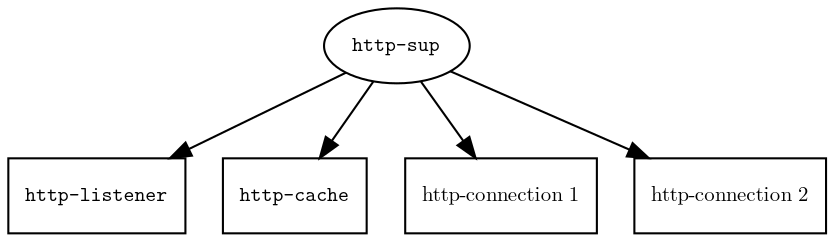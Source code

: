 digraph G {
  graph [margin=0];
  node [shape=box,fontname="Latin Modern Mono",fontsize=10];
  supervisor [label="http-sup",shape=ellipse];
  listener [label="http-listener"];
  cache [label="http-cache"];
  hc1 [label="http-connection 1",fontname="Latin Modern Roman,"];
  hc2 [label="http-connection 2",fontname="Latin Modern Roman,"];
  supervisor -> listener;
  supervisor -> cache;
  supervisor -> hc1;
  supervisor -> hc2;
}
